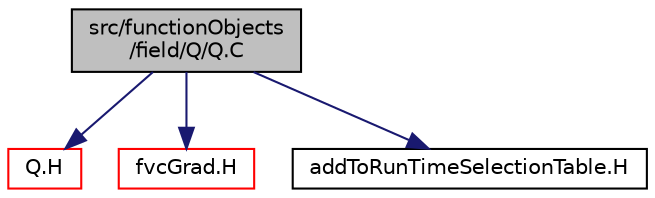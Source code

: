 digraph "src/functionObjects/field/Q/Q.C"
{
  bgcolor="transparent";
  edge [fontname="Helvetica",fontsize="10",labelfontname="Helvetica",labelfontsize="10"];
  node [fontname="Helvetica",fontsize="10",shape=record];
  Node0 [label="src/functionObjects\l/field/Q/Q.C",height=0.2,width=0.4,color="black", fillcolor="grey75", style="filled", fontcolor="black"];
  Node0 -> Node1 [color="midnightblue",fontsize="10",style="solid",fontname="Helvetica"];
  Node1 [label="Q.H",height=0.2,width=0.4,color="red",URL="$a04760.html"];
  Node0 -> Node99 [color="midnightblue",fontsize="10",style="solid",fontname="Helvetica"];
  Node99 [label="fvcGrad.H",height=0.2,width=0.4,color="red",URL="$a03149.html",tooltip="Calculate the gradient of the given field. "];
  Node0 -> Node101 [color="midnightblue",fontsize="10",style="solid",fontname="Helvetica"];
  Node101 [label="addToRunTimeSelectionTable.H",height=0.2,width=0.4,color="black",URL="$a09989.html",tooltip="Macros for easy insertion into run-time selection tables. "];
}
